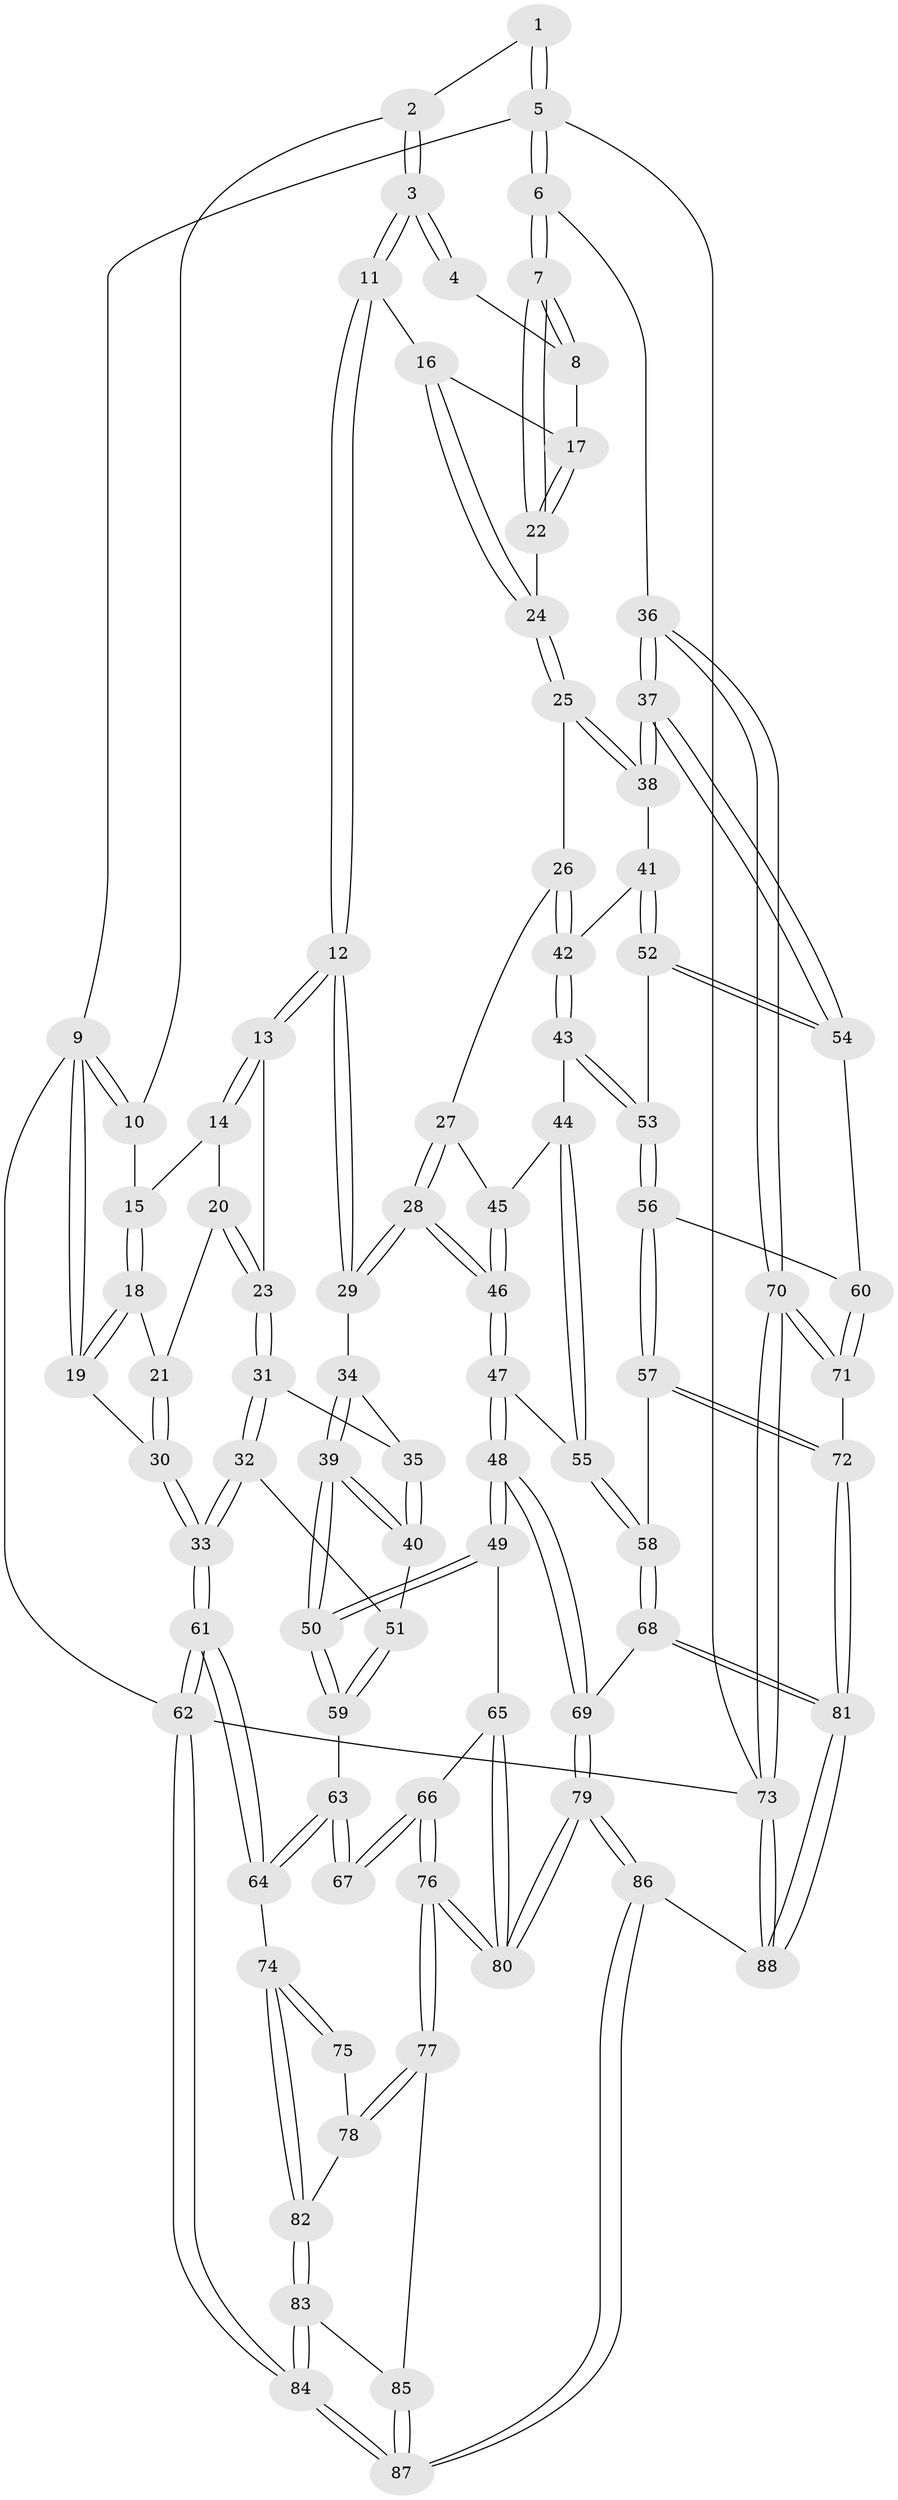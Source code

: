 // Generated by graph-tools (version 1.1) at 2025/01/03/09/25 05:01:15]
// undirected, 88 vertices, 217 edges
graph export_dot {
graph [start="1"]
  node [color=gray90,style=filled];
  1 [pos="+1+0"];
  2 [pos="+0.5884942441534494+0"];
  3 [pos="+0.6517385438265173+0.15471638910490598"];
  4 [pos="+0.9233038385070865+0.0016347547586689735"];
  5 [pos="+1+0"];
  6 [pos="+1+0.3429956305700754"];
  7 [pos="+1+0.32102513289128554"];
  8 [pos="+0.9039909980561517+0.09429056503227211"];
  9 [pos="+0+0"];
  10 [pos="+0.26481870037448685+0"];
  11 [pos="+0.6517099126980218+0.18973584926134476"];
  12 [pos="+0.4955636838376042+0.29737005093202984"];
  13 [pos="+0.48678582846995383+0.2941109718505576"];
  14 [pos="+0.27395986497295144+0"];
  15 [pos="+0.2679960815940374+0"];
  16 [pos="+0.6847636501070452+0.20745214059835856"];
  17 [pos="+0.8446302686101202+0.17420460697619802"];
  18 [pos="+0.14001238208802078+0.15311370059967475"];
  19 [pos="+0+0"];
  20 [pos="+0.2604777095390524+0.22498954970003096"];
  21 [pos="+0.09623215282341183+0.2743364489876532"];
  22 [pos="+1+0.320667119361479"];
  23 [pos="+0.36450876755454953+0.30502064964801756"];
  24 [pos="+0.811942924506117+0.3805120459089405"];
  25 [pos="+0.8070940269380373+0.3945185167748025"];
  26 [pos="+0.7883682187571581+0.4211933446229972"];
  27 [pos="+0.7810873323930063+0.42739689241711837"];
  28 [pos="+0.5626977902729299+0.46655112350325206"];
  29 [pos="+0.5096032451619208+0.38427117041431075"];
  30 [pos="+0+0.4215421691595756"];
  31 [pos="+0.23204851520985867+0.4269426138303861"];
  32 [pos="+0.01974903111857324+0.4772802924560178"];
  33 [pos="+0+0.47772010969329554"];
  34 [pos="+0.41035006639396915+0.47306769860700376"];
  35 [pos="+0.2891098375456249+0.4643611400165299"];
  36 [pos="+1+0.5542560691166303"];
  37 [pos="+1+0.5589801984745545"];
  38 [pos="+0.9055542112130803+0.5099576021738944"];
  39 [pos="+0.36863955036551904+0.5968771465501427"];
  40 [pos="+0.3586603962504311+0.592444091672697"];
  41 [pos="+0.8559420322394802+0.5629449351579355"];
  42 [pos="+0.8487068528772671+0.5603233070612824"];
  43 [pos="+0.7739606694347891+0.5891645364974882"];
  44 [pos="+0.7621411261779547+0.5840999740354282"];
  45 [pos="+0.7454520860272389+0.5418800585189263"];
  46 [pos="+0.57191584574871+0.5508708789110465"];
  47 [pos="+0.5582499813396175+0.6219827169403302"];
  48 [pos="+0.4698690670801605+0.6869219277768082"];
  49 [pos="+0.4564917006895404+0.6847003221272302"];
  50 [pos="+0.409156790016224+0.6532853829363588"];
  51 [pos="+0.2591617110004795+0.5897037537528833"];
  52 [pos="+0.8675376026401158+0.5794290611457316"];
  53 [pos="+0.8068299839210756+0.6414071020204279"];
  54 [pos="+0.944358458397965+0.6491784441758808"];
  55 [pos="+0.6659779098721323+0.6778095814718293"];
  56 [pos="+0.8341314210099434+0.715644266005488"];
  57 [pos="+0.7705101506960296+0.7616599773641974"];
  58 [pos="+0.7322623460361802+0.7679610294106728"];
  59 [pos="+0.2618691965308155+0.6989832110647435"];
  60 [pos="+0.8919979306787784+0.7058789797887297"];
  61 [pos="+0+0.6359055977611712"];
  62 [pos="+0+1"];
  63 [pos="+0.2532350161240831+0.7068580820653554"];
  64 [pos="+0.0763378131470561+0.7265083426369157"];
  65 [pos="+0.4015000688790286+0.7330969320266033"];
  66 [pos="+0.31397788767637635+0.7840245074334239"];
  67 [pos="+0.29749124946522326+0.7762272551039384"];
  68 [pos="+0.6472366808110059+0.9110791719786827"];
  69 [pos="+0.5218148726902186+0.8632436009029308"];
  70 [pos="+1+1"];
  71 [pos="+0.9949168447745196+0.8908754211132981"];
  72 [pos="+0.8823607926762358+0.8912743239738529"];
  73 [pos="+1+1"];
  74 [pos="+0.14945295076584655+0.8184784641059754"];
  75 [pos="+0.2960082819050757+0.7768801981600904"];
  76 [pos="+0.3182153011684181+0.9005840366055686"];
  77 [pos="+0.3012418006360539+0.8992526643889176"];
  78 [pos="+0.2256375076621225+0.8579580647874876"];
  79 [pos="+0.3899468159726294+0.9565937161802615"];
  80 [pos="+0.34728603897376903+0.9188083397565109"];
  81 [pos="+0.6998128862159275+1"];
  82 [pos="+0.15485749768143414+0.8286147307528202"];
  83 [pos="+0.14389589353730434+0.9417480511852508"];
  84 [pos="+0+1"];
  85 [pos="+0.2237541323309579+0.9563007805240467"];
  86 [pos="+0.36427691072421453+1"];
  87 [pos="+0.3022922425179735+1"];
  88 [pos="+0.7130379621880127+1"];
  1 -- 2;
  1 -- 5;
  1 -- 5;
  2 -- 3;
  2 -- 3;
  2 -- 10;
  3 -- 4;
  3 -- 4;
  3 -- 11;
  3 -- 11;
  4 -- 8;
  5 -- 6;
  5 -- 6;
  5 -- 9;
  5 -- 73;
  6 -- 7;
  6 -- 7;
  6 -- 36;
  7 -- 8;
  7 -- 8;
  7 -- 22;
  7 -- 22;
  8 -- 17;
  9 -- 10;
  9 -- 10;
  9 -- 19;
  9 -- 19;
  9 -- 62;
  10 -- 15;
  11 -- 12;
  11 -- 12;
  11 -- 16;
  12 -- 13;
  12 -- 13;
  12 -- 29;
  12 -- 29;
  13 -- 14;
  13 -- 14;
  13 -- 23;
  14 -- 15;
  14 -- 20;
  15 -- 18;
  15 -- 18;
  16 -- 17;
  16 -- 24;
  16 -- 24;
  17 -- 22;
  17 -- 22;
  18 -- 19;
  18 -- 19;
  18 -- 21;
  19 -- 30;
  20 -- 21;
  20 -- 23;
  20 -- 23;
  21 -- 30;
  21 -- 30;
  22 -- 24;
  23 -- 31;
  23 -- 31;
  24 -- 25;
  24 -- 25;
  25 -- 26;
  25 -- 38;
  25 -- 38;
  26 -- 27;
  26 -- 42;
  26 -- 42;
  27 -- 28;
  27 -- 28;
  27 -- 45;
  28 -- 29;
  28 -- 29;
  28 -- 46;
  28 -- 46;
  29 -- 34;
  30 -- 33;
  30 -- 33;
  31 -- 32;
  31 -- 32;
  31 -- 35;
  32 -- 33;
  32 -- 33;
  32 -- 51;
  33 -- 61;
  33 -- 61;
  34 -- 35;
  34 -- 39;
  34 -- 39;
  35 -- 40;
  35 -- 40;
  36 -- 37;
  36 -- 37;
  36 -- 70;
  36 -- 70;
  37 -- 38;
  37 -- 38;
  37 -- 54;
  37 -- 54;
  38 -- 41;
  39 -- 40;
  39 -- 40;
  39 -- 50;
  39 -- 50;
  40 -- 51;
  41 -- 42;
  41 -- 52;
  41 -- 52;
  42 -- 43;
  42 -- 43;
  43 -- 44;
  43 -- 53;
  43 -- 53;
  44 -- 45;
  44 -- 55;
  44 -- 55;
  45 -- 46;
  45 -- 46;
  46 -- 47;
  46 -- 47;
  47 -- 48;
  47 -- 48;
  47 -- 55;
  48 -- 49;
  48 -- 49;
  48 -- 69;
  48 -- 69;
  49 -- 50;
  49 -- 50;
  49 -- 65;
  50 -- 59;
  50 -- 59;
  51 -- 59;
  51 -- 59;
  52 -- 53;
  52 -- 54;
  52 -- 54;
  53 -- 56;
  53 -- 56;
  54 -- 60;
  55 -- 58;
  55 -- 58;
  56 -- 57;
  56 -- 57;
  56 -- 60;
  57 -- 58;
  57 -- 72;
  57 -- 72;
  58 -- 68;
  58 -- 68;
  59 -- 63;
  60 -- 71;
  60 -- 71;
  61 -- 62;
  61 -- 62;
  61 -- 64;
  61 -- 64;
  62 -- 84;
  62 -- 84;
  62 -- 73;
  63 -- 64;
  63 -- 64;
  63 -- 67;
  63 -- 67;
  64 -- 74;
  65 -- 66;
  65 -- 80;
  65 -- 80;
  66 -- 67;
  66 -- 67;
  66 -- 76;
  66 -- 76;
  68 -- 69;
  68 -- 81;
  68 -- 81;
  69 -- 79;
  69 -- 79;
  70 -- 71;
  70 -- 71;
  70 -- 73;
  70 -- 73;
  71 -- 72;
  72 -- 81;
  72 -- 81;
  73 -- 88;
  73 -- 88;
  74 -- 75;
  74 -- 75;
  74 -- 82;
  74 -- 82;
  75 -- 78;
  76 -- 77;
  76 -- 77;
  76 -- 80;
  76 -- 80;
  77 -- 78;
  77 -- 78;
  77 -- 85;
  78 -- 82;
  79 -- 80;
  79 -- 80;
  79 -- 86;
  79 -- 86;
  81 -- 88;
  81 -- 88;
  82 -- 83;
  82 -- 83;
  83 -- 84;
  83 -- 84;
  83 -- 85;
  84 -- 87;
  84 -- 87;
  85 -- 87;
  85 -- 87;
  86 -- 87;
  86 -- 87;
  86 -- 88;
}
